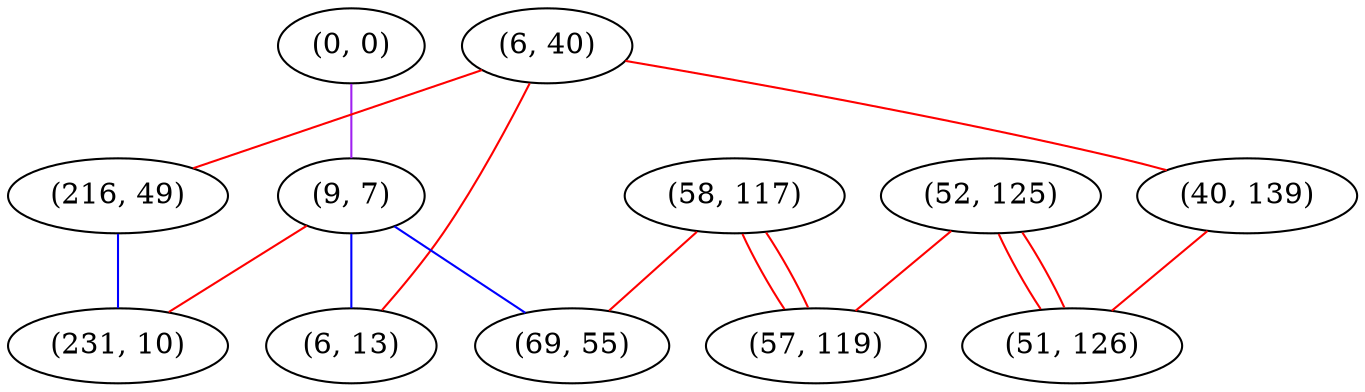 graph "" {
"(58, 117)";
"(0, 0)";
"(6, 40)";
"(216, 49)";
"(40, 139)";
"(9, 7)";
"(231, 10)";
"(52, 125)";
"(6, 13)";
"(69, 55)";
"(51, 126)";
"(57, 119)";
"(58, 117)" -- "(69, 55)"  [color=red, key=0, weight=1];
"(58, 117)" -- "(57, 119)"  [color=red, key=0, weight=1];
"(58, 117)" -- "(57, 119)"  [color=red, key=1, weight=1];
"(0, 0)" -- "(9, 7)"  [color=purple, key=0, weight=4];
"(6, 40)" -- "(216, 49)"  [color=red, key=0, weight=1];
"(6, 40)" -- "(40, 139)"  [color=red, key=0, weight=1];
"(6, 40)" -- "(6, 13)"  [color=red, key=0, weight=1];
"(216, 49)" -- "(231, 10)"  [color=blue, key=0, weight=3];
"(40, 139)" -- "(51, 126)"  [color=red, key=0, weight=1];
"(9, 7)" -- "(69, 55)"  [color=blue, key=0, weight=3];
"(9, 7)" -- "(6, 13)"  [color=blue, key=0, weight=3];
"(9, 7)" -- "(231, 10)"  [color=red, key=0, weight=1];
"(52, 125)" -- "(51, 126)"  [color=red, key=0, weight=1];
"(52, 125)" -- "(51, 126)"  [color=red, key=1, weight=1];
"(52, 125)" -- "(57, 119)"  [color=red, key=0, weight=1];
}

